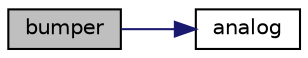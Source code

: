 digraph "bumper"
{
  edge [fontname="Helvetica",fontsize="10",labelfontname="Helvetica",labelfontsize="10"];
  node [fontname="Helvetica",fontsize="10",shape=record];
  rankdir="LR";
  Node1 [label="bumper",height=0.2,width=0.4,color="black", fillcolor="grey75", style="filled" fontcolor="black"];
  Node1 -> Node2 [color="midnightblue",fontsize="10",style="solid"];
  Node2 [label="analog",height=0.2,width=0.4,color="black", fillcolor="white", style="filled",URL="$base_2lib__ic_8c.html#afa28db0c35c02b77341a6bed7aac0cb4"];
}
